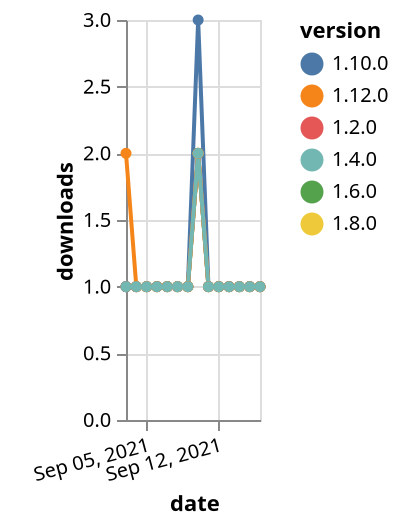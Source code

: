 {"$schema": "https://vega.github.io/schema/vega-lite/v5.json", "description": "A simple bar chart with embedded data.", "data": {"values": [{"date": "2021-09-03", "total": 181, "delta": 1, "version": "1.6.0"}, {"date": "2021-09-04", "total": 182, "delta": 1, "version": "1.6.0"}, {"date": "2021-09-05", "total": 183, "delta": 1, "version": "1.6.0"}, {"date": "2021-09-06", "total": 184, "delta": 1, "version": "1.6.0"}, {"date": "2021-09-07", "total": 185, "delta": 1, "version": "1.6.0"}, {"date": "2021-09-08", "total": 186, "delta": 1, "version": "1.6.0"}, {"date": "2021-09-09", "total": 187, "delta": 1, "version": "1.6.0"}, {"date": "2021-09-10", "total": 189, "delta": 2, "version": "1.6.0"}, {"date": "2021-09-11", "total": 190, "delta": 1, "version": "1.6.0"}, {"date": "2021-09-12", "total": 191, "delta": 1, "version": "1.6.0"}, {"date": "2021-09-13", "total": 192, "delta": 1, "version": "1.6.0"}, {"date": "2021-09-14", "total": 193, "delta": 1, "version": "1.6.0"}, {"date": "2021-09-15", "total": 194, "delta": 1, "version": "1.6.0"}, {"date": "2021-09-16", "total": 195, "delta": 1, "version": "1.6.0"}, {"date": "2021-09-03", "total": 158, "delta": 1, "version": "1.8.0"}, {"date": "2021-09-04", "total": 159, "delta": 1, "version": "1.8.0"}, {"date": "2021-09-05", "total": 160, "delta": 1, "version": "1.8.0"}, {"date": "2021-09-06", "total": 161, "delta": 1, "version": "1.8.0"}, {"date": "2021-09-07", "total": 162, "delta": 1, "version": "1.8.0"}, {"date": "2021-09-08", "total": 163, "delta": 1, "version": "1.8.0"}, {"date": "2021-09-09", "total": 164, "delta": 1, "version": "1.8.0"}, {"date": "2021-09-10", "total": 166, "delta": 2, "version": "1.8.0"}, {"date": "2021-09-11", "total": 167, "delta": 1, "version": "1.8.0"}, {"date": "2021-09-12", "total": 168, "delta": 1, "version": "1.8.0"}, {"date": "2021-09-13", "total": 169, "delta": 1, "version": "1.8.0"}, {"date": "2021-09-14", "total": 170, "delta": 1, "version": "1.8.0"}, {"date": "2021-09-15", "total": 171, "delta": 1, "version": "1.8.0"}, {"date": "2021-09-16", "total": 172, "delta": 1, "version": "1.8.0"}, {"date": "2021-09-03", "total": 187, "delta": 1, "version": "1.10.0"}, {"date": "2021-09-04", "total": 188, "delta": 1, "version": "1.10.0"}, {"date": "2021-09-05", "total": 189, "delta": 1, "version": "1.10.0"}, {"date": "2021-09-06", "total": 190, "delta": 1, "version": "1.10.0"}, {"date": "2021-09-07", "total": 191, "delta": 1, "version": "1.10.0"}, {"date": "2021-09-08", "total": 192, "delta": 1, "version": "1.10.0"}, {"date": "2021-09-09", "total": 193, "delta": 1, "version": "1.10.0"}, {"date": "2021-09-10", "total": 196, "delta": 3, "version": "1.10.0"}, {"date": "2021-09-11", "total": 197, "delta": 1, "version": "1.10.0"}, {"date": "2021-09-12", "total": 198, "delta": 1, "version": "1.10.0"}, {"date": "2021-09-13", "total": 199, "delta": 1, "version": "1.10.0"}, {"date": "2021-09-14", "total": 200, "delta": 1, "version": "1.10.0"}, {"date": "2021-09-15", "total": 201, "delta": 1, "version": "1.10.0"}, {"date": "2021-09-16", "total": 202, "delta": 1, "version": "1.10.0"}, {"date": "2021-09-03", "total": 240, "delta": 1, "version": "1.2.0"}, {"date": "2021-09-04", "total": 241, "delta": 1, "version": "1.2.0"}, {"date": "2021-09-05", "total": 242, "delta": 1, "version": "1.2.0"}, {"date": "2021-09-06", "total": 243, "delta": 1, "version": "1.2.0"}, {"date": "2021-09-07", "total": 244, "delta": 1, "version": "1.2.0"}, {"date": "2021-09-08", "total": 245, "delta": 1, "version": "1.2.0"}, {"date": "2021-09-09", "total": 246, "delta": 1, "version": "1.2.0"}, {"date": "2021-09-10", "total": 248, "delta": 2, "version": "1.2.0"}, {"date": "2021-09-11", "total": 249, "delta": 1, "version": "1.2.0"}, {"date": "2021-09-12", "total": 250, "delta": 1, "version": "1.2.0"}, {"date": "2021-09-13", "total": 251, "delta": 1, "version": "1.2.0"}, {"date": "2021-09-14", "total": 252, "delta": 1, "version": "1.2.0"}, {"date": "2021-09-15", "total": 253, "delta": 1, "version": "1.2.0"}, {"date": "2021-09-16", "total": 254, "delta": 1, "version": "1.2.0"}, {"date": "2021-09-03", "total": 122, "delta": 2, "version": "1.12.0"}, {"date": "2021-09-04", "total": 123, "delta": 1, "version": "1.12.0"}, {"date": "2021-09-05", "total": 124, "delta": 1, "version": "1.12.0"}, {"date": "2021-09-06", "total": 125, "delta": 1, "version": "1.12.0"}, {"date": "2021-09-07", "total": 126, "delta": 1, "version": "1.12.0"}, {"date": "2021-09-08", "total": 127, "delta": 1, "version": "1.12.0"}, {"date": "2021-09-09", "total": 128, "delta": 1, "version": "1.12.0"}, {"date": "2021-09-10", "total": 130, "delta": 2, "version": "1.12.0"}, {"date": "2021-09-11", "total": 131, "delta": 1, "version": "1.12.0"}, {"date": "2021-09-12", "total": 132, "delta": 1, "version": "1.12.0"}, {"date": "2021-09-13", "total": 133, "delta": 1, "version": "1.12.0"}, {"date": "2021-09-14", "total": 134, "delta": 1, "version": "1.12.0"}, {"date": "2021-09-15", "total": 135, "delta": 1, "version": "1.12.0"}, {"date": "2021-09-16", "total": 136, "delta": 1, "version": "1.12.0"}, {"date": "2021-09-03", "total": 196, "delta": 1, "version": "1.4.0"}, {"date": "2021-09-04", "total": 197, "delta": 1, "version": "1.4.0"}, {"date": "2021-09-05", "total": 198, "delta": 1, "version": "1.4.0"}, {"date": "2021-09-06", "total": 199, "delta": 1, "version": "1.4.0"}, {"date": "2021-09-07", "total": 200, "delta": 1, "version": "1.4.0"}, {"date": "2021-09-08", "total": 201, "delta": 1, "version": "1.4.0"}, {"date": "2021-09-09", "total": 202, "delta": 1, "version": "1.4.0"}, {"date": "2021-09-10", "total": 204, "delta": 2, "version": "1.4.0"}, {"date": "2021-09-11", "total": 205, "delta": 1, "version": "1.4.0"}, {"date": "2021-09-12", "total": 206, "delta": 1, "version": "1.4.0"}, {"date": "2021-09-13", "total": 207, "delta": 1, "version": "1.4.0"}, {"date": "2021-09-14", "total": 208, "delta": 1, "version": "1.4.0"}, {"date": "2021-09-15", "total": 209, "delta": 1, "version": "1.4.0"}, {"date": "2021-09-16", "total": 210, "delta": 1, "version": "1.4.0"}]}, "width": "container", "mark": {"type": "line", "point": {"filled": true}}, "encoding": {"x": {"field": "date", "type": "temporal", "timeUnit": "yearmonthdate", "title": "date", "axis": {"labelAngle": -15}}, "y": {"field": "delta", "type": "quantitative", "title": "downloads"}, "color": {"field": "version", "type": "nominal"}, "tooltip": {"field": "delta"}}}